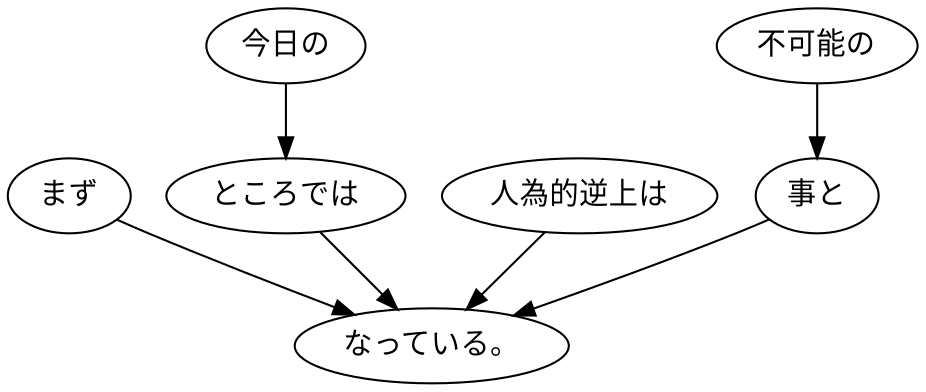 digraph graph4905 {
	node0 [label="まず"];
	node1 [label="今日の"];
	node2 [label="ところでは"];
	node3 [label="人為的逆上は"];
	node4 [label="不可能の"];
	node5 [label="事と"];
	node6 [label="なっている。"];
	node0 -> node6;
	node1 -> node2;
	node2 -> node6;
	node3 -> node6;
	node4 -> node5;
	node5 -> node6;
}
